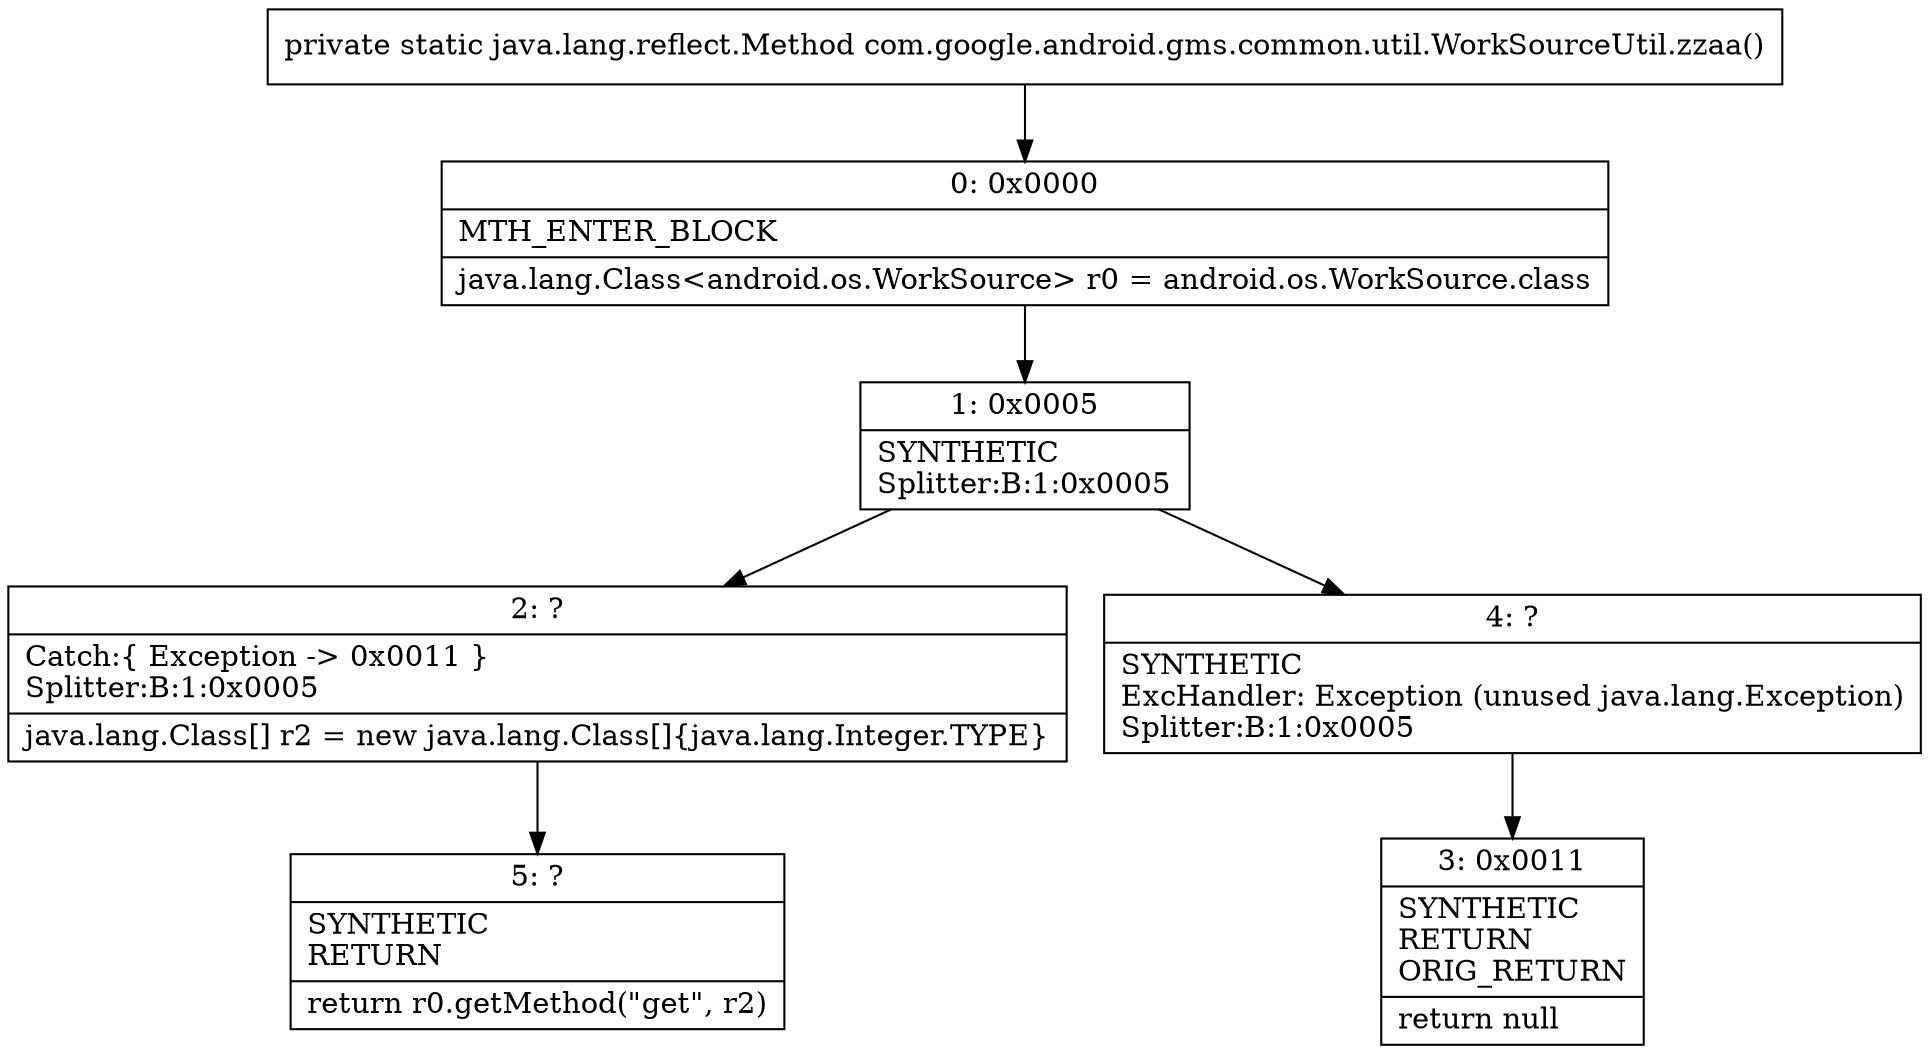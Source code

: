 digraph "CFG forcom.google.android.gms.common.util.WorkSourceUtil.zzaa()Ljava\/lang\/reflect\/Method;" {
Node_0 [shape=record,label="{0\:\ 0x0000|MTH_ENTER_BLOCK\l|java.lang.Class\<android.os.WorkSource\> r0 = android.os.WorkSource.class\l}"];
Node_1 [shape=record,label="{1\:\ 0x0005|SYNTHETIC\lSplitter:B:1:0x0005\l}"];
Node_2 [shape=record,label="{2\:\ ?|Catch:\{ Exception \-\> 0x0011 \}\lSplitter:B:1:0x0005\l|java.lang.Class[] r2 = new java.lang.Class[]\{java.lang.Integer.TYPE\}\l}"];
Node_3 [shape=record,label="{3\:\ 0x0011|SYNTHETIC\lRETURN\lORIG_RETURN\l|return null\l}"];
Node_4 [shape=record,label="{4\:\ ?|SYNTHETIC\lExcHandler: Exception (unused java.lang.Exception)\lSplitter:B:1:0x0005\l}"];
Node_5 [shape=record,label="{5\:\ ?|SYNTHETIC\lRETURN\l|return r0.getMethod(\"get\", r2)\l}"];
MethodNode[shape=record,label="{private static java.lang.reflect.Method com.google.android.gms.common.util.WorkSourceUtil.zzaa() }"];
MethodNode -> Node_0;
Node_0 -> Node_1;
Node_1 -> Node_2;
Node_1 -> Node_4;
Node_2 -> Node_5;
Node_4 -> Node_3;
}

